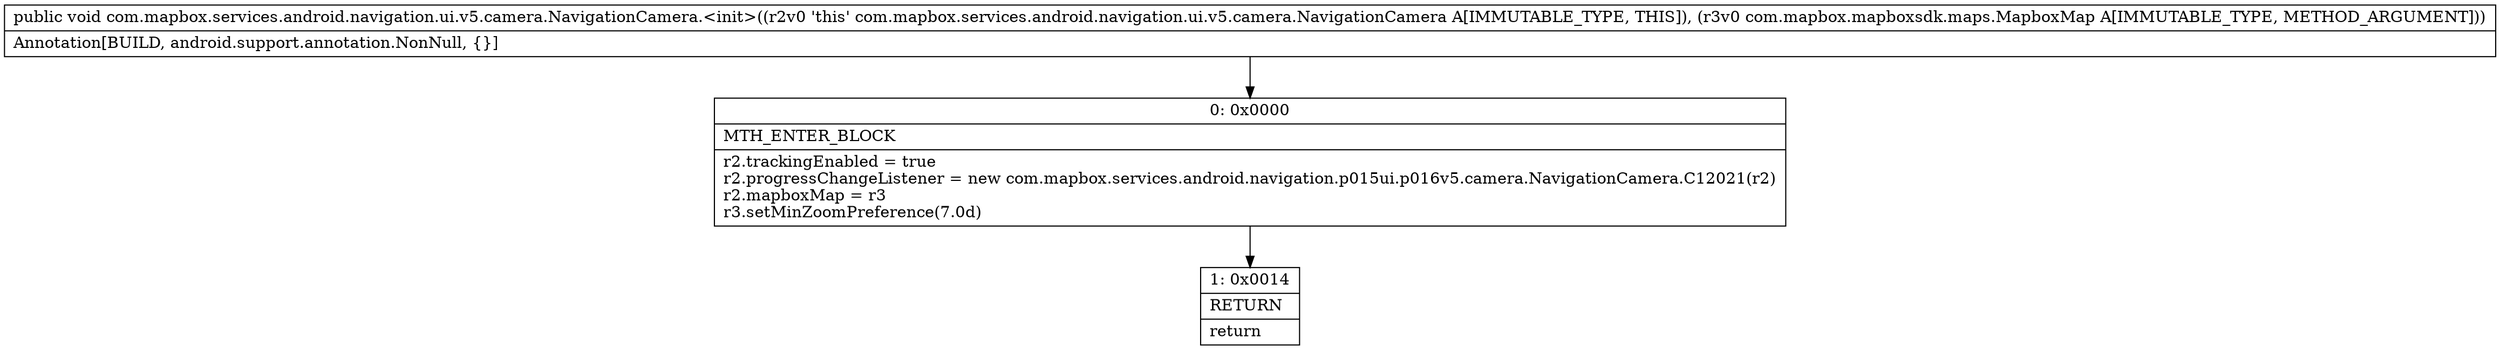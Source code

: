 digraph "CFG forcom.mapbox.services.android.navigation.ui.v5.camera.NavigationCamera.\<init\>(Lcom\/mapbox\/mapboxsdk\/maps\/MapboxMap;)V" {
Node_0 [shape=record,label="{0\:\ 0x0000|MTH_ENTER_BLOCK\l|r2.trackingEnabled = true\lr2.progressChangeListener = new com.mapbox.services.android.navigation.p015ui.p016v5.camera.NavigationCamera.C12021(r2)\lr2.mapboxMap = r3\lr3.setMinZoomPreference(7.0d)\l}"];
Node_1 [shape=record,label="{1\:\ 0x0014|RETURN\l|return\l}"];
MethodNode[shape=record,label="{public void com.mapbox.services.android.navigation.ui.v5.camera.NavigationCamera.\<init\>((r2v0 'this' com.mapbox.services.android.navigation.ui.v5.camera.NavigationCamera A[IMMUTABLE_TYPE, THIS]), (r3v0 com.mapbox.mapboxsdk.maps.MapboxMap A[IMMUTABLE_TYPE, METHOD_ARGUMENT]))  | Annotation[BUILD, android.support.annotation.NonNull, \{\}]\l}"];
MethodNode -> Node_0;
Node_0 -> Node_1;
}

